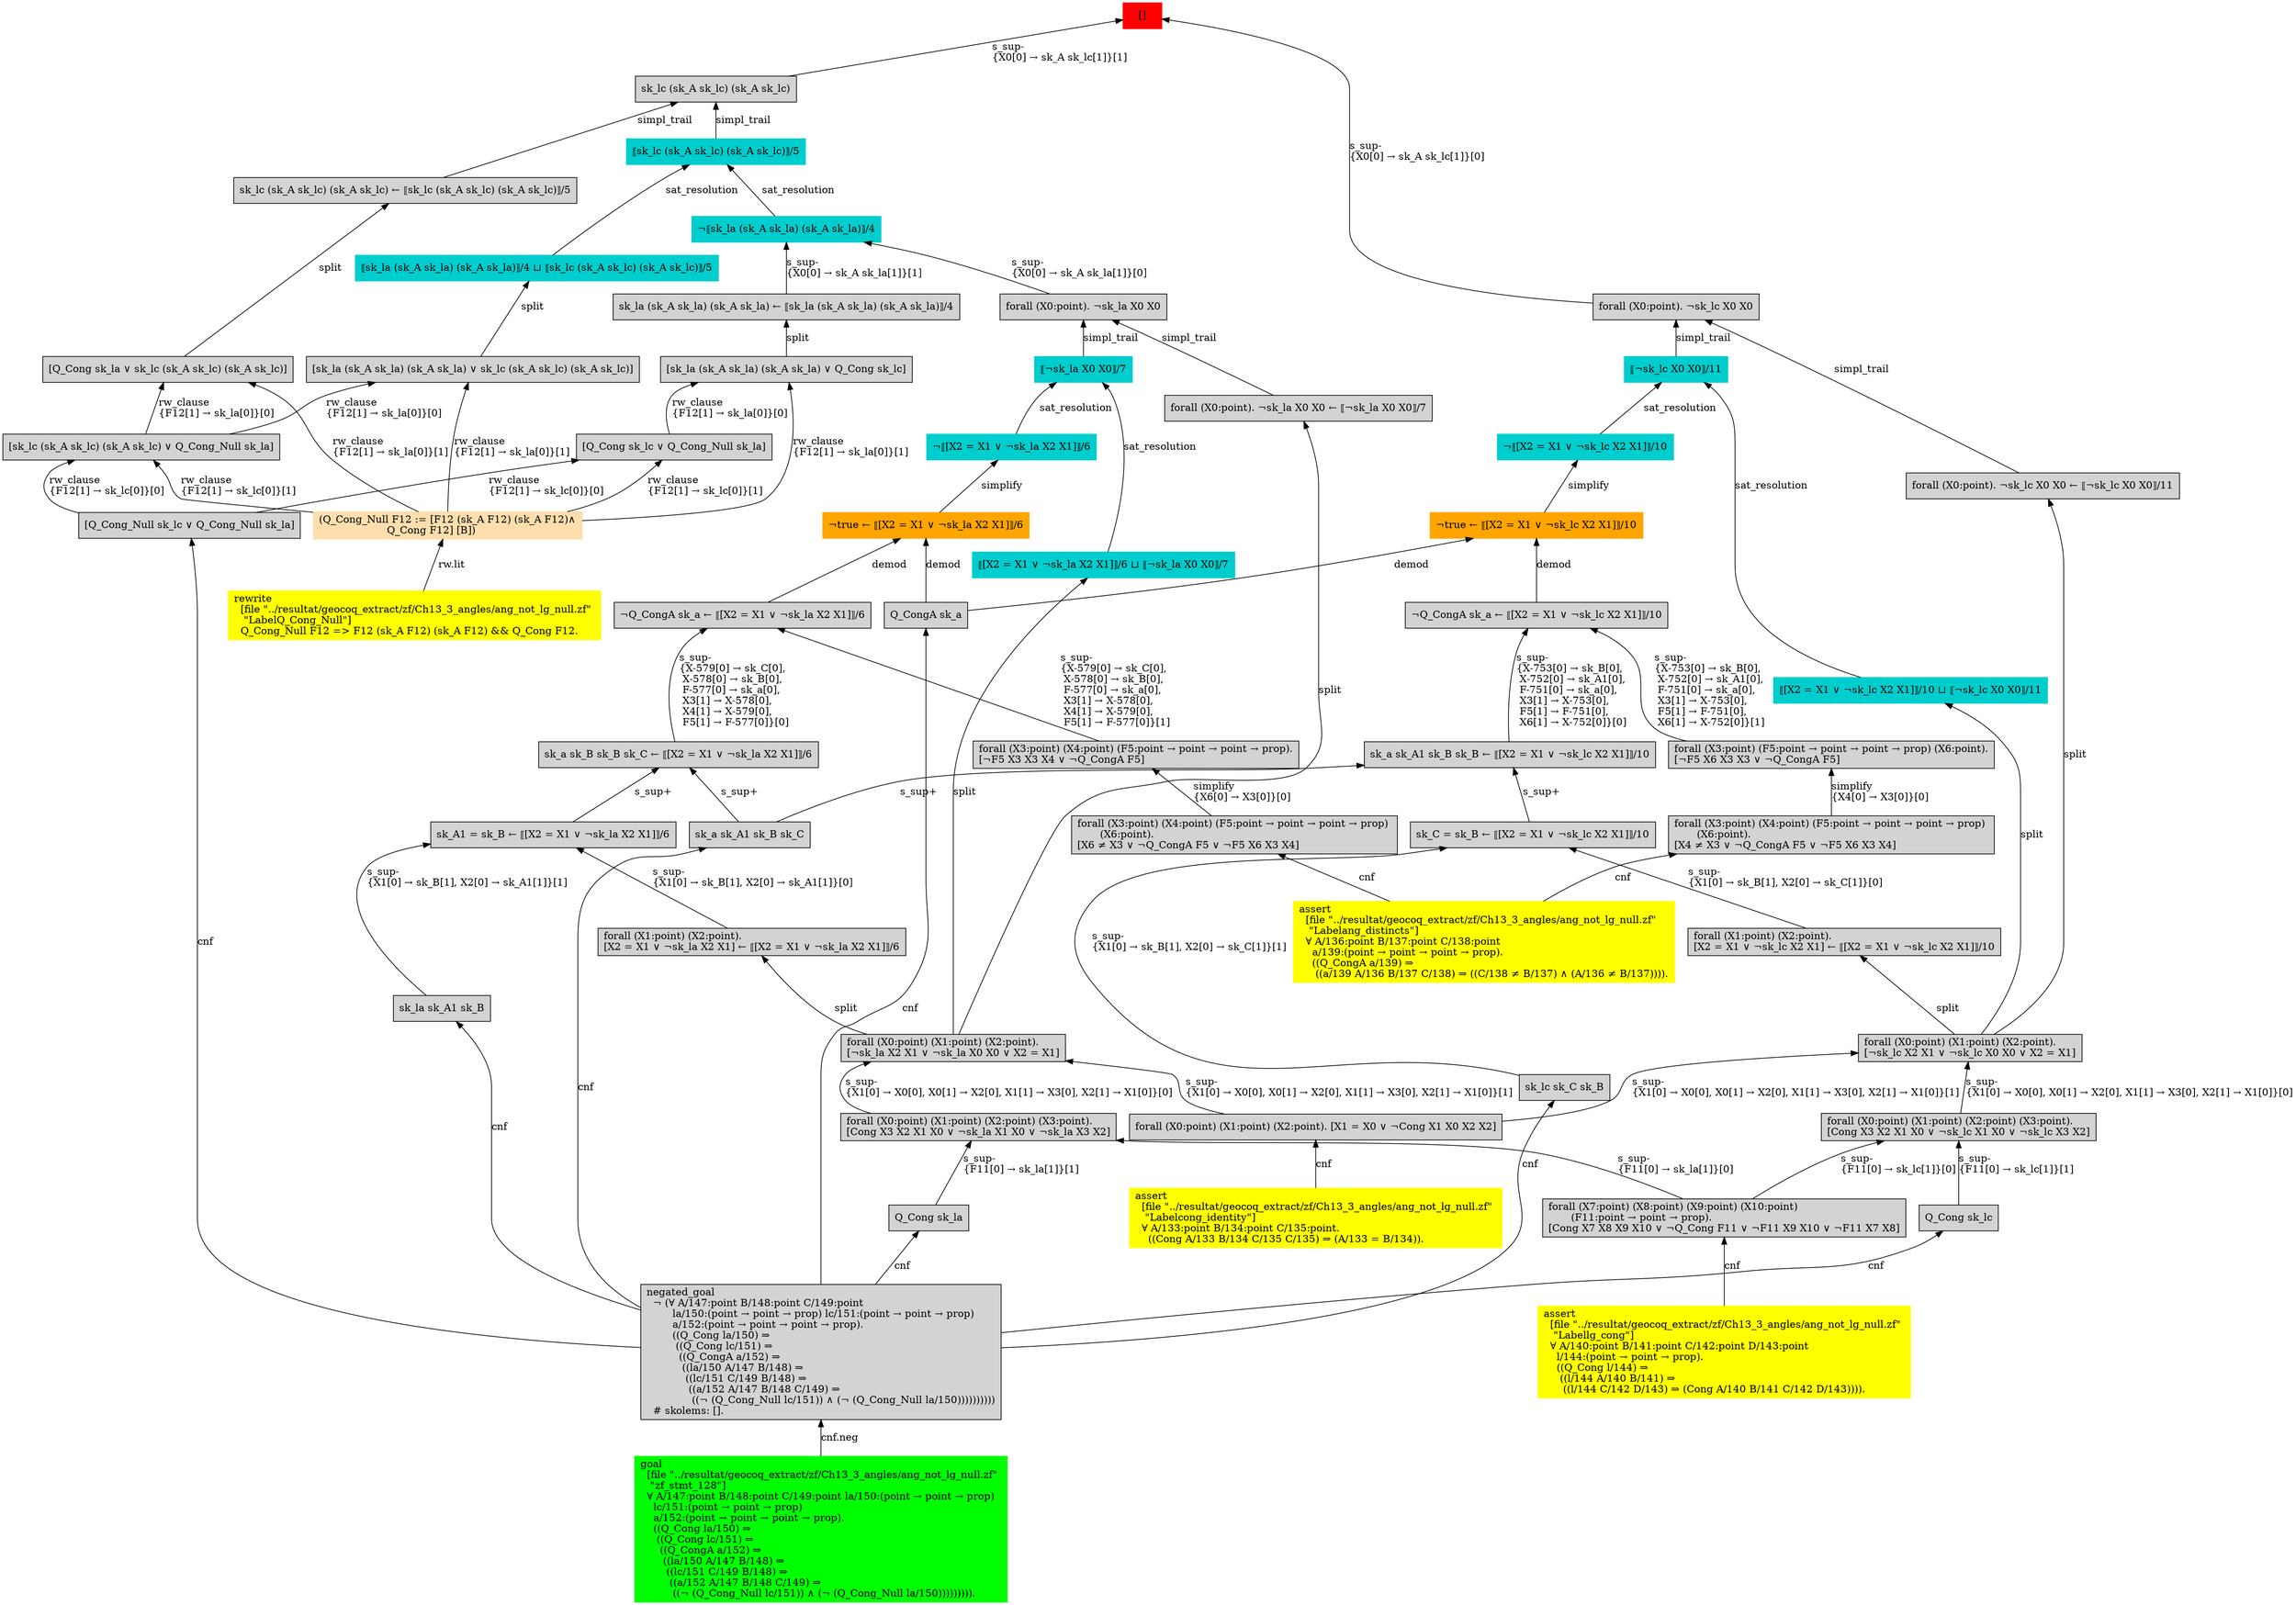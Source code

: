 digraph "unsat_graph" {
  vertex_0 [color=red, label="[]", shape=box, style=filled];
  vertex_0 -> vertex_1 [label="s_sup-\l\{X0[0] → sk_A sk_lc[1]\}[0]\l", dir="back"];
  vertex_1 [shape=box, label="forall (X0:point). ¬sk_lc X0 X0\l", style=filled];
  vertex_1 -> vertex_2 [label="simpl_trail", dir="back"];
  vertex_2 [color=cyan3, shape=box, label="⟦¬sk_lc X0 X0⟧/11\l", style=filled];
  vertex_2 -> vertex_3 [label="sat_resolution", dir="back"];
  vertex_3 [color=cyan3, shape=box, label="¬⟦[X2 = X1 ∨ ¬sk_lc X2 X1]⟧/10\l", style=filled];
  vertex_3 -> vertex_4 [label="simplify", dir="back"];
  vertex_4 [color=orange, shape=box, label="¬true ← ⟦[X2 = X1 ∨ ¬sk_lc X2 X1]⟧/10\l", style=filled];
  vertex_4 -> vertex_5 [label="demod", dir="back"];
  vertex_5 [shape=box, label="Q_CongA sk_a\l", style=filled];
  vertex_5 -> vertex_6 [label="cnf", dir="back"];
  vertex_6 [shape=box, label="negated_goal\l  ¬ (∀ A/147:point B/148:point C/149:point \l        la/150:(point → point → prop) lc/151:(point → point → prop) \l        a/152:(point → point → point → prop).\l        ((Q_Cong la/150) ⇒\l         ((Q_Cong lc/151) ⇒\l          ((Q_CongA a/152) ⇒\l           ((la/150 A/147 B/148) ⇒\l            ((lc/151 C/149 B/148) ⇒\l             ((a/152 A/147 B/148 C/149) ⇒\l              ((¬ (Q_Cong_Null lc/151)) ∧ (¬ (Q_Cong_Null la/150))))))))))\l  # skolems: [].\l", style=filled];
  vertex_6 -> vertex_7 [label="cnf.neg", dir="back"];
  vertex_7 [color=green, shape=box, label="goal\l  [file \"../resultat/geocoq_extract/zf/Ch13_3_angles/ang_not_lg_null.zf\" \l   \"zf_stmt_128\"]\l  ∀ A/147:point B/148:point C/149:point la/150:(point → point → prop) \l    lc/151:(point → point → prop) \l    a/152:(point → point → point → prop).\l    ((Q_Cong la/150) ⇒\l     ((Q_Cong lc/151) ⇒\l      ((Q_CongA a/152) ⇒\l       ((la/150 A/147 B/148) ⇒\l        ((lc/151 C/149 B/148) ⇒\l         ((a/152 A/147 B/148 C/149) ⇒\l          ((¬ (Q_Cong_Null lc/151)) ∧ (¬ (Q_Cong_Null la/150))))))))).\l", style=filled];
  vertex_4 -> vertex_8 [label="demod", dir="back"];
  vertex_8 [shape=box, label="¬Q_CongA sk_a ← ⟦[X2 = X1 ∨ ¬sk_lc X2 X1]⟧/10\l", style=filled];
  vertex_8 -> vertex_9 [label="s_sup-\l\{X-753[0] → sk_B[0], \l X-752[0] → sk_A1[0], \l F-751[0] → sk_a[0], \l X3[1] → X-753[0], \l F5[1] → F-751[0], \l X6[1] → X-752[0]\}[1]\l", dir="back"];
  vertex_9 [shape=box, label="forall (X3:point) (F5:point → point → point → prop) (X6:point).\l[¬F5 X6 X3 X3 ∨ ¬Q_CongA F5]\l", style=filled];
  vertex_9 -> vertex_10 [label="simplify\l\{X4[0] → X3[0]\}[0]\l", dir="back"];
  vertex_10 [shape=box, label="forall (X3:point) (X4:point) (F5:point → point → point → prop) \l       (X6:point).\l[X4 ≠ X3 ∨ ¬Q_CongA F5 ∨ ¬F5 X6 X3 X4]\l", style=filled];
  vertex_10 -> vertex_11 [label="cnf", dir="back"];
  vertex_11 [color=yellow, shape=box, label="assert\l  [file \"../resultat/geocoq_extract/zf/Ch13_3_angles/ang_not_lg_null.zf\" \l   \"Labelang_distincts\"]\l  ∀ A/136:point B/137:point C/138:point \l    a/139:(point → point → point → prop).\l    ((Q_CongA a/139) ⇒\l     ((a/139 A/136 B/137 C/138) ⇒ ((C/138 ≠ B/137) ∧ (A/136 ≠ B/137)))).\l", style=filled];
  vertex_8 -> vertex_12 [label="s_sup-\l\{X-753[0] → sk_B[0], \l X-752[0] → sk_A1[0], \l F-751[0] → sk_a[0], \l X3[1] → X-753[0], \l F5[1] → F-751[0], \l X6[1] → X-752[0]\}[0]\l", dir="back"];
  vertex_12 [shape=box, label="sk_a sk_A1 sk_B sk_B ← ⟦[X2 = X1 ∨ ¬sk_lc X2 X1]⟧/10\l", style=filled];
  vertex_12 -> vertex_13 [label="s_sup+\l", dir="back"];
  vertex_13 [shape=box, label="sk_a sk_A1 sk_B sk_C\l", style=filled];
  vertex_13 -> vertex_6 [label="cnf", dir="back"];
  vertex_12 -> vertex_14 [label="s_sup+\l", dir="back"];
  vertex_14 [shape=box, label="sk_C = sk_B ← ⟦[X2 = X1 ∨ ¬sk_lc X2 X1]⟧/10\l", style=filled];
  vertex_14 -> vertex_15 [label="s_sup-\l\{X1[0] → sk_B[1], X2[0] → sk_C[1]\}[0]\l", dir="back"];
  vertex_15 [shape=box, label="forall (X1:point) (X2:point).\l[X2 = X1 ∨ ¬sk_lc X2 X1] ← ⟦[X2 = X1 ∨ ¬sk_lc X2 X1]⟧/10\l", style=filled];
  vertex_15 -> vertex_16 [label="split", dir="back"];
  vertex_16 [shape=box, label="forall (X0:point) (X1:point) (X2:point).\l[¬sk_lc X2 X1 ∨ ¬sk_lc X0 X0 ∨ X2 = X1]\l", style=filled];
  vertex_16 -> vertex_17 [label="s_sup-\l\{X1[0] → X0[0], X0[1] → X2[0], X1[1] → X3[0], X2[1] → X1[0]\}[1]\l", dir="back"];
  vertex_17 [shape=box, label="forall (X0:point) (X1:point) (X2:point). [X1 = X0 ∨ ¬Cong X1 X0 X2 X2]\l", style=filled];
  vertex_17 -> vertex_18 [label="cnf", dir="back"];
  vertex_18 [color=yellow, shape=box, label="assert\l  [file \"../resultat/geocoq_extract/zf/Ch13_3_angles/ang_not_lg_null.zf\" \l   \"Labelcong_identity\"]\l  ∀ A/133:point B/134:point C/135:point.\l    ((Cong A/133 B/134 C/135 C/135) ⇒ (A/133 = B/134)).\l", style=filled];
  vertex_16 -> vertex_19 [label="s_sup-\l\{X1[0] → X0[0], X0[1] → X2[0], X1[1] → X3[0], X2[1] → X1[0]\}[0]\l", dir="back"];
  vertex_19 [shape=box, label="forall (X0:point) (X1:point) (X2:point) (X3:point).\l[Cong X3 X2 X1 X0 ∨ ¬sk_lc X1 X0 ∨ ¬sk_lc X3 X2]\l", style=filled];
  vertex_19 -> vertex_20 [label="s_sup-\l\{F11[0] → sk_lc[1]\}[0]\l", dir="back"];
  vertex_20 [shape=box, label="forall (X7:point) (X8:point) (X9:point) (X10:point) \l       (F11:point → point → prop).\l[Cong X7 X8 X9 X10 ∨ ¬Q_Cong F11 ∨ ¬F11 X9 X10 ∨ ¬F11 X7 X8]\l", style=filled];
  vertex_20 -> vertex_21 [label="cnf", dir="back"];
  vertex_21 [color=yellow, shape=box, label="assert\l  [file \"../resultat/geocoq_extract/zf/Ch13_3_angles/ang_not_lg_null.zf\" \l   \"Labellg_cong\"]\l  ∀ A/140:point B/141:point C/142:point D/143:point \l    l/144:(point → point → prop).\l    ((Q_Cong l/144) ⇒\l     ((l/144 A/140 B/141) ⇒\l      ((l/144 C/142 D/143) ⇒ (Cong A/140 B/141 C/142 D/143)))).\l", style=filled];
  vertex_19 -> vertex_22 [label="s_sup-\l\{F11[0] → sk_lc[1]\}[1]\l", dir="back"];
  vertex_22 [shape=box, label="Q_Cong sk_lc\l", style=filled];
  vertex_22 -> vertex_6 [label="cnf", dir="back"];
  vertex_14 -> vertex_23 [label="s_sup-\l\{X1[0] → sk_B[1], X2[0] → sk_C[1]\}[1]\l", dir="back"];
  vertex_23 [shape=box, label="sk_lc sk_C sk_B\l", style=filled];
  vertex_23 -> vertex_6 [label="cnf", dir="back"];
  vertex_2 -> vertex_24 [label="sat_resolution", dir="back"];
  vertex_24 [color=cyan3, shape=box, label="⟦[X2 = X1 ∨ ¬sk_lc X2 X1]⟧/10 ⊔ ⟦¬sk_lc X0 X0⟧/11\l", style=filled];
  vertex_24 -> vertex_16 [label="split", dir="back"];
  vertex_1 -> vertex_25 [label="simpl_trail", dir="back"];
  vertex_25 [shape=box, label="forall (X0:point). ¬sk_lc X0 X0 ← ⟦¬sk_lc X0 X0⟧/11\l", style=filled];
  vertex_25 -> vertex_16 [label="split", dir="back"];
  vertex_0 -> vertex_26 [label="s_sup-\l\{X0[0] → sk_A sk_lc[1]\}[1]\l", dir="back"];
  vertex_26 [shape=box, label="sk_lc (sk_A sk_lc) (sk_A sk_lc)\l", style=filled];
  vertex_26 -> vertex_27 [label="simpl_trail", dir="back"];
  vertex_27 [color=cyan3, shape=box, label="⟦sk_lc (sk_A sk_lc) (sk_A sk_lc)⟧/5\l", style=filled];
  vertex_27 -> vertex_28 [label="sat_resolution", dir="back"];
  vertex_28 [color=cyan3, shape=box, label="¬⟦sk_la (sk_A sk_la) (sk_A sk_la)⟧/4\l", style=filled];
  vertex_28 -> vertex_29 [label="s_sup-\l\{X0[0] → sk_A sk_la[1]\}[0]\l", dir="back"];
  vertex_29 [shape=box, label="forall (X0:point). ¬sk_la X0 X0\l", style=filled];
  vertex_29 -> vertex_30 [label="simpl_trail", dir="back"];
  vertex_30 [color=cyan3, shape=box, label="⟦¬sk_la X0 X0⟧/7\l", style=filled];
  vertex_30 -> vertex_31 [label="sat_resolution", dir="back"];
  vertex_31 [color=cyan3, shape=box, label="¬⟦[X2 = X1 ∨ ¬sk_la X2 X1]⟧/6\l", style=filled];
  vertex_31 -> vertex_32 [label="simplify", dir="back"];
  vertex_32 [color=orange, shape=box, label="¬true ← ⟦[X2 = X1 ∨ ¬sk_la X2 X1]⟧/6\l", style=filled];
  vertex_32 -> vertex_5 [label="demod", dir="back"];
  vertex_32 -> vertex_33 [label="demod", dir="back"];
  vertex_33 [shape=box, label="¬Q_CongA sk_a ← ⟦[X2 = X1 ∨ ¬sk_la X2 X1]⟧/6\l", style=filled];
  vertex_33 -> vertex_34 [label="s_sup-\l\{X-579[0] → sk_C[0], \l X-578[0] → sk_B[0], \l F-577[0] → sk_a[0], \l X3[1] → X-578[0], \l X4[1] → X-579[0], \l F5[1] → F-577[0]\}[1]\l", dir="back"];
  vertex_34 [shape=box, label="forall (X3:point) (X4:point) (F5:point → point → point → prop).\l[¬F5 X3 X3 X4 ∨ ¬Q_CongA F5]\l", style=filled];
  vertex_34 -> vertex_35 [label="simplify\l\{X6[0] → X3[0]\}[0]\l", dir="back"];
  vertex_35 [shape=box, label="forall (X3:point) (X4:point) (F5:point → point → point → prop) \l       (X6:point).\l[X6 ≠ X3 ∨ ¬Q_CongA F5 ∨ ¬F5 X6 X3 X4]\l", style=filled];
  vertex_35 -> vertex_11 [label="cnf", dir="back"];
  vertex_33 -> vertex_36 [label="s_sup-\l\{X-579[0] → sk_C[0], \l X-578[0] → sk_B[0], \l F-577[0] → sk_a[0], \l X3[1] → X-578[0], \l X4[1] → X-579[0], \l F5[1] → F-577[0]\}[0]\l", dir="back"];
  vertex_36 [shape=box, label="sk_a sk_B sk_B sk_C ← ⟦[X2 = X1 ∨ ¬sk_la X2 X1]⟧/6\l", style=filled];
  vertex_36 -> vertex_13 [label="s_sup+\l", dir="back"];
  vertex_36 -> vertex_37 [label="s_sup+\l", dir="back"];
  vertex_37 [shape=box, label="sk_A1 = sk_B ← ⟦[X2 = X1 ∨ ¬sk_la X2 X1]⟧/6\l", style=filled];
  vertex_37 -> vertex_38 [label="s_sup-\l\{X1[0] → sk_B[1], X2[0] → sk_A1[1]\}[0]\l", dir="back"];
  vertex_38 [shape=box, label="forall (X1:point) (X2:point).\l[X2 = X1 ∨ ¬sk_la X2 X1] ← ⟦[X2 = X1 ∨ ¬sk_la X2 X1]⟧/6\l", style=filled];
  vertex_38 -> vertex_39 [label="split", dir="back"];
  vertex_39 [shape=box, label="forall (X0:point) (X1:point) (X2:point).\l[¬sk_la X2 X1 ∨ ¬sk_la X0 X0 ∨ X2 = X1]\l", style=filled];
  vertex_39 -> vertex_17 [label="s_sup-\l\{X1[0] → X0[0], X0[1] → X2[0], X1[1] → X3[0], X2[1] → X1[0]\}[1]\l", dir="back"];
  vertex_39 -> vertex_40 [label="s_sup-\l\{X1[0] → X0[0], X0[1] → X2[0], X1[1] → X3[0], X2[1] → X1[0]\}[0]\l", dir="back"];
  vertex_40 [shape=box, label="forall (X0:point) (X1:point) (X2:point) (X3:point).\l[Cong X3 X2 X1 X0 ∨ ¬sk_la X1 X0 ∨ ¬sk_la X3 X2]\l", style=filled];
  vertex_40 -> vertex_20 [label="s_sup-\l\{F11[0] → sk_la[1]\}[0]\l", dir="back"];
  vertex_40 -> vertex_41 [label="s_sup-\l\{F11[0] → sk_la[1]\}[1]\l", dir="back"];
  vertex_41 [shape=box, label="Q_Cong sk_la\l", style=filled];
  vertex_41 -> vertex_6 [label="cnf", dir="back"];
  vertex_37 -> vertex_42 [label="s_sup-\l\{X1[0] → sk_B[1], X2[0] → sk_A1[1]\}[1]\l", dir="back"];
  vertex_42 [shape=box, label="sk_la sk_A1 sk_B\l", style=filled];
  vertex_42 -> vertex_6 [label="cnf", dir="back"];
  vertex_30 -> vertex_43 [label="sat_resolution", dir="back"];
  vertex_43 [color=cyan3, shape=box, label="⟦[X2 = X1 ∨ ¬sk_la X2 X1]⟧/6 ⊔ ⟦¬sk_la X0 X0⟧/7\l", style=filled];
  vertex_43 -> vertex_39 [label="split", dir="back"];
  vertex_29 -> vertex_44 [label="simpl_trail", dir="back"];
  vertex_44 [shape=box, label="forall (X0:point). ¬sk_la X0 X0 ← ⟦¬sk_la X0 X0⟧/7\l", style=filled];
  vertex_44 -> vertex_39 [label="split", dir="back"];
  vertex_28 -> vertex_45 [label="s_sup-\l\{X0[0] → sk_A sk_la[1]\}[1]\l", dir="back"];
  vertex_45 [shape=box, label="sk_la (sk_A sk_la) (sk_A sk_la) ← ⟦sk_la (sk_A sk_la) (sk_A sk_la)⟧/4\l", style=filled];
  vertex_45 -> vertex_46 [label="split", dir="back"];
  vertex_46 [shape=box, label="[sk_la (sk_A sk_la) (sk_A sk_la) ∨ Q_Cong sk_lc]\l", style=filled];
  vertex_46 -> vertex_47 [label="rw_clause\l\{F12[1] → sk_la[0]\}[1]\l", dir="back"];
  vertex_47 [color=navajowhite, shape=box, label="(Q_Cong_Null F12 := [F12 (sk_A F12) (sk_A F12)∧\l                     Q_Cong F12] [B])\l", style=filled];
  vertex_47 -> vertex_48 [label="rw.lit", dir="back"];
  vertex_48 [color=yellow, shape=box, label="rewrite\l  [file \"../resultat/geocoq_extract/zf/Ch13_3_angles/ang_not_lg_null.zf\" \l   \"LabelQ_Cong_Null\"]\l  Q_Cong_Null F12 =\> F12 (sk_A F12) (sk_A F12) && Q_Cong F12.\l", style=filled];
  vertex_46 -> vertex_49 [label="rw_clause\l\{F12[1] → sk_la[0]\}[0]\l", dir="back"];
  vertex_49 [shape=box, label="[Q_Cong sk_lc ∨ Q_Cong_Null sk_la]\l", style=filled];
  vertex_49 -> vertex_47 [label="rw_clause\l\{F12[1] → sk_lc[0]\}[1]\l", dir="back"];
  vertex_49 -> vertex_50 [label="rw_clause\l\{F12[1] → sk_lc[0]\}[0]\l", dir="back"];
  vertex_50 [shape=box, label="[Q_Cong_Null sk_lc ∨ Q_Cong_Null sk_la]\l", style=filled];
  vertex_50 -> vertex_6 [label="cnf", dir="back"];
  vertex_27 -> vertex_51 [label="sat_resolution", dir="back"];
  vertex_51 [color=cyan3, shape=box, label="⟦sk_la (sk_A sk_la) (sk_A sk_la)⟧/4 ⊔ ⟦sk_lc (sk_A sk_lc) (sk_A sk_lc)⟧/5\l", style=filled];
  vertex_51 -> vertex_52 [label="split", dir="back"];
  vertex_52 [shape=box, label="[sk_la (sk_A sk_la) (sk_A sk_la) ∨ sk_lc (sk_A sk_lc) (sk_A sk_lc)]\l", style=filled];
  vertex_52 -> vertex_47 [label="rw_clause\l\{F12[1] → sk_la[0]\}[1]\l", dir="back"];
  vertex_52 -> vertex_53 [label="rw_clause\l\{F12[1] → sk_la[0]\}[0]\l", dir="back"];
  vertex_53 [shape=box, label="[sk_lc (sk_A sk_lc) (sk_A sk_lc) ∨ Q_Cong_Null sk_la]\l", style=filled];
  vertex_53 -> vertex_47 [label="rw_clause\l\{F12[1] → sk_lc[0]\}[1]\l", dir="back"];
  vertex_53 -> vertex_50 [label="rw_clause\l\{F12[1] → sk_lc[0]\}[0]\l", dir="back"];
  vertex_26 -> vertex_54 [label="simpl_trail", dir="back"];
  vertex_54 [shape=box, label="sk_lc (sk_A sk_lc) (sk_A sk_lc) ← ⟦sk_lc (sk_A sk_lc) (sk_A sk_lc)⟧/5\l", style=filled];
  vertex_54 -> vertex_55 [label="split", dir="back"];
  vertex_55 [shape=box, label="[Q_Cong sk_la ∨ sk_lc (sk_A sk_lc) (sk_A sk_lc)]\l", style=filled];
  vertex_55 -> vertex_47 [label="rw_clause\l\{F12[1] → sk_la[0]\}[1]\l", dir="back"];
  vertex_55 -> vertex_53 [label="rw_clause\l\{F12[1] → sk_la[0]\}[0]\l", dir="back"];
  }


